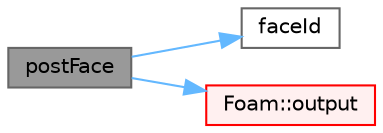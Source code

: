 digraph "postFace"
{
 // LATEX_PDF_SIZE
  bgcolor="transparent";
  edge [fontname=Helvetica,fontsize=10,labelfontname=Helvetica,labelfontsize=10];
  node [fontname=Helvetica,fontsize=10,shape=box,height=0.2,width=0.4];
  rankdir="LR";
  Node1 [id="Node000001",label="postFace",height=0.2,width=0.4,color="gray40", fillcolor="grey60", style="filled", fontcolor="black",tooltip=" "];
  Node1 -> Node2 [id="edge1_Node000001_Node000002",color="steelblue1",style="solid",tooltip=" "];
  Node2 [id="Node000002",label="faceId",height=0.2,width=0.4,color="grey40", fillcolor="white", style="filled",URL="$interrogateWallPatches_8H.html#af884d6b83fadf458db3d561846b816cc",tooltip=" "];
  Node1 -> Node3 [id="edge2_Node000001_Node000003",color="steelblue1",style="solid",tooltip=" "];
  Node3 [id="Node000003",label="Foam::output",height=0.2,width=0.4,color="red", fillcolor="#FFF0F0", style="filled",URL="$namespaceFoam.html#aa5b4d7ceebbce31ef401f61fade6634f",tooltip=" "];
}
